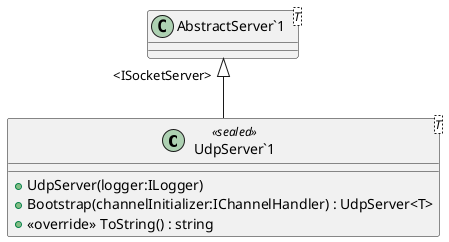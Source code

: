 @startuml
class "UdpServer`1"<T> <<sealed>> {
    + UdpServer(logger:ILogger)
    + Bootstrap(channelInitializer:IChannelHandler) : UdpServer<T>
    + <<override>> ToString() : string
}
class "AbstractServer`1"<T> {
}
"AbstractServer`1" "<ISocketServer>" <|-- "UdpServer`1"
@enduml
